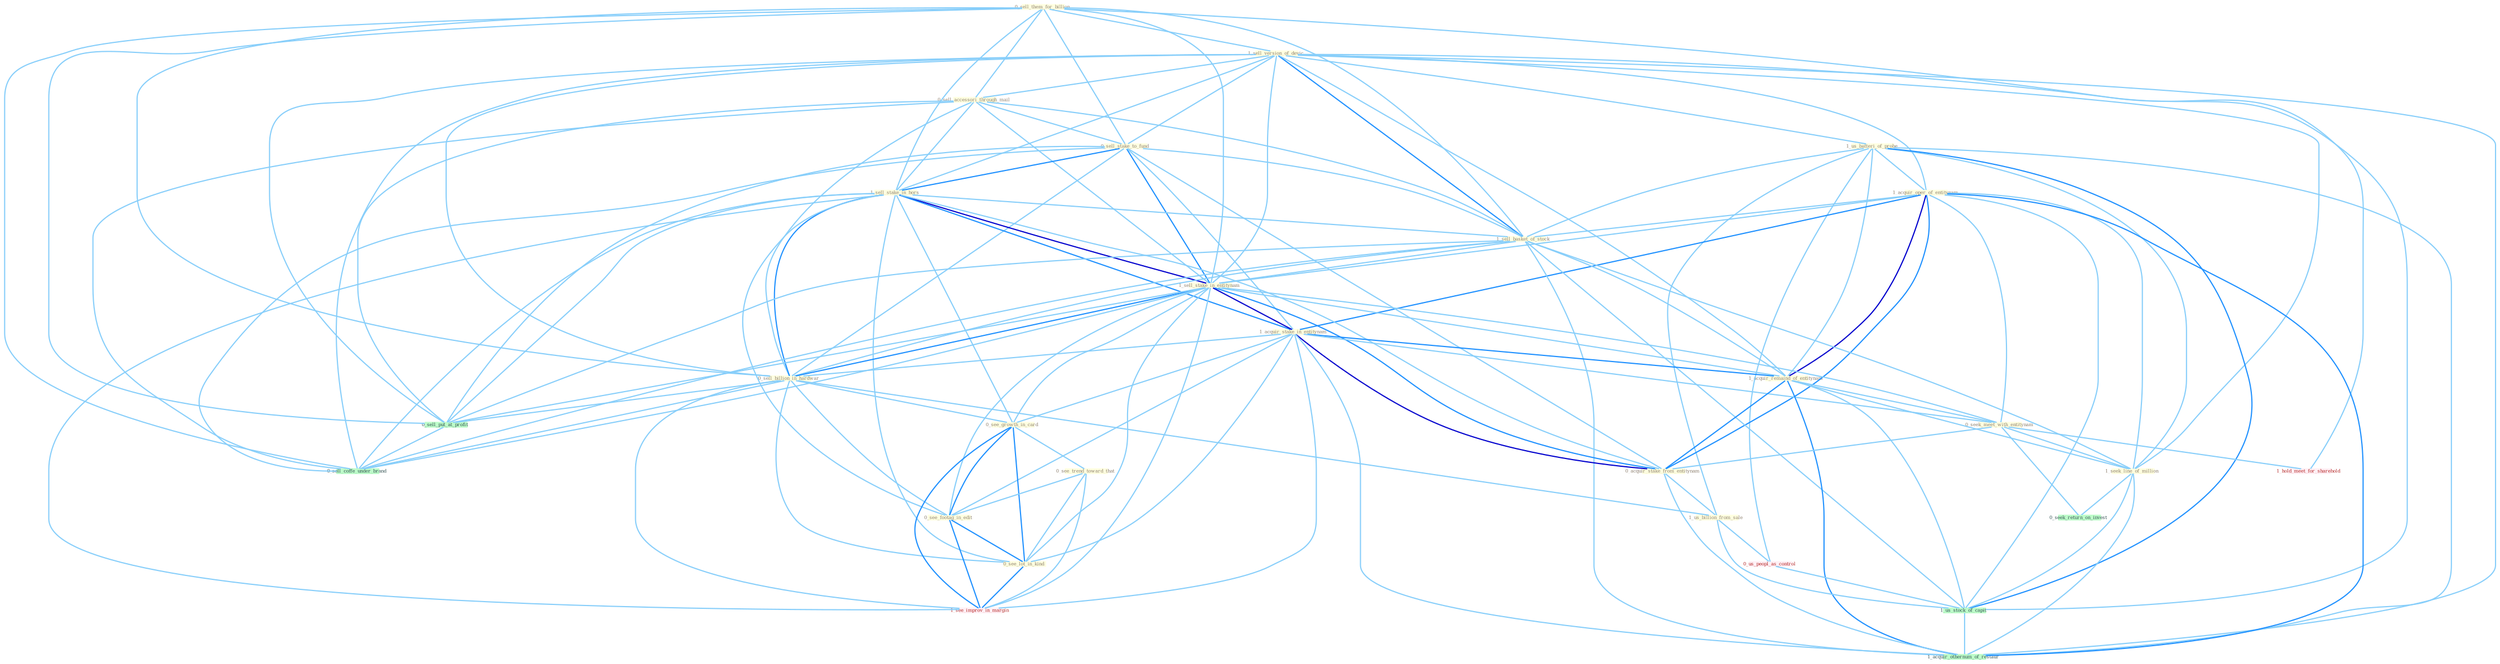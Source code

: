Graph G{ 
    node
    [shape=polygon,style=filled,width=.5,height=.06,color="#BDFCC9",fixedsize=true,fontsize=4,
    fontcolor="#2f4f4f"];
    {node
    [color="#ffffe0", fontcolor="#8b7d6b"] "0_sell_them_for_billion " "1_sell_version_of_devic " "0_sell_accessori_through_mail " "1_us_batteri_of_probe " "1_acquir_oper_of_entitynam " "0_sell_stake_to_fund " "1_sell_stake_in_hors " "1_sell_basket_of_stock " "1_sell_stake_in_entitynam " "1_acquir_stake_in_entitynam " "1_acquir_remaind_of_entitynam " "0_sell_billion_in_hardwar " "0_seek_meet_with_entitynam " "0_see_growth_in_card " "0_acquir_stake_from_entitynam " "1_us_billion_from_sale " "0_see_trend_toward_that " "0_see_footag_in_edit " "1_seek_line_of_million " "0_see_lot_in_kind "}
{node [color="#fff0f5", fontcolor="#b22222"] "0_us_peopl_as_control " "1_see_improv_in_margin " "1_hold_meet_for_sharehold "}
edge [color="#B0E2FF"];

	"0_sell_them_for_billion " -- "1_sell_version_of_devic " [w="1", color="#87cefa" ];
	"0_sell_them_for_billion " -- "0_sell_accessori_through_mail " [w="1", color="#87cefa" ];
	"0_sell_them_for_billion " -- "0_sell_stake_to_fund " [w="1", color="#87cefa" ];
	"0_sell_them_for_billion " -- "1_sell_stake_in_hors " [w="1", color="#87cefa" ];
	"0_sell_them_for_billion " -- "1_sell_basket_of_stock " [w="1", color="#87cefa" ];
	"0_sell_them_for_billion " -- "1_sell_stake_in_entitynam " [w="1", color="#87cefa" ];
	"0_sell_them_for_billion " -- "0_sell_billion_in_hardwar " [w="1", color="#87cefa" ];
	"0_sell_them_for_billion " -- "0_sell_put_at_profit " [w="1", color="#87cefa" ];
	"0_sell_them_for_billion " -- "0_sell_coffe_under_brand " [w="1", color="#87cefa" ];
	"0_sell_them_for_billion " -- "1_hold_meet_for_sharehold " [w="1", color="#87cefa" ];
	"1_sell_version_of_devic " -- "0_sell_accessori_through_mail " [w="1", color="#87cefa" ];
	"1_sell_version_of_devic " -- "1_us_batteri_of_probe " [w="1", color="#87cefa" ];
	"1_sell_version_of_devic " -- "1_acquir_oper_of_entitynam " [w="1", color="#87cefa" ];
	"1_sell_version_of_devic " -- "0_sell_stake_to_fund " [w="1", color="#87cefa" ];
	"1_sell_version_of_devic " -- "1_sell_stake_in_hors " [w="1", color="#87cefa" ];
	"1_sell_version_of_devic " -- "1_sell_basket_of_stock " [w="2", color="#1e90ff" , len=0.8];
	"1_sell_version_of_devic " -- "1_sell_stake_in_entitynam " [w="1", color="#87cefa" ];
	"1_sell_version_of_devic " -- "1_acquir_remaind_of_entitynam " [w="1", color="#87cefa" ];
	"1_sell_version_of_devic " -- "0_sell_billion_in_hardwar " [w="1", color="#87cefa" ];
	"1_sell_version_of_devic " -- "1_seek_line_of_million " [w="1", color="#87cefa" ];
	"1_sell_version_of_devic " -- "0_sell_put_at_profit " [w="1", color="#87cefa" ];
	"1_sell_version_of_devic " -- "1_us_stock_of_capit " [w="1", color="#87cefa" ];
	"1_sell_version_of_devic " -- "0_sell_coffe_under_brand " [w="1", color="#87cefa" ];
	"1_sell_version_of_devic " -- "1_acquir_othernum_of_restaur " [w="1", color="#87cefa" ];
	"0_sell_accessori_through_mail " -- "0_sell_stake_to_fund " [w="1", color="#87cefa" ];
	"0_sell_accessori_through_mail " -- "1_sell_stake_in_hors " [w="1", color="#87cefa" ];
	"0_sell_accessori_through_mail " -- "1_sell_basket_of_stock " [w="1", color="#87cefa" ];
	"0_sell_accessori_through_mail " -- "1_sell_stake_in_entitynam " [w="1", color="#87cefa" ];
	"0_sell_accessori_through_mail " -- "0_sell_billion_in_hardwar " [w="1", color="#87cefa" ];
	"0_sell_accessori_through_mail " -- "0_sell_put_at_profit " [w="1", color="#87cefa" ];
	"0_sell_accessori_through_mail " -- "0_sell_coffe_under_brand " [w="1", color="#87cefa" ];
	"1_us_batteri_of_probe " -- "1_acquir_oper_of_entitynam " [w="1", color="#87cefa" ];
	"1_us_batteri_of_probe " -- "1_sell_basket_of_stock " [w="1", color="#87cefa" ];
	"1_us_batteri_of_probe " -- "1_acquir_remaind_of_entitynam " [w="1", color="#87cefa" ];
	"1_us_batteri_of_probe " -- "1_us_billion_from_sale " [w="1", color="#87cefa" ];
	"1_us_batteri_of_probe " -- "1_seek_line_of_million " [w="1", color="#87cefa" ];
	"1_us_batteri_of_probe " -- "0_us_peopl_as_control " [w="1", color="#87cefa" ];
	"1_us_batteri_of_probe " -- "1_us_stock_of_capit " [w="2", color="#1e90ff" , len=0.8];
	"1_us_batteri_of_probe " -- "1_acquir_othernum_of_restaur " [w="1", color="#87cefa" ];
	"1_acquir_oper_of_entitynam " -- "1_sell_basket_of_stock " [w="1", color="#87cefa" ];
	"1_acquir_oper_of_entitynam " -- "1_sell_stake_in_entitynam " [w="1", color="#87cefa" ];
	"1_acquir_oper_of_entitynam " -- "1_acquir_stake_in_entitynam " [w="2", color="#1e90ff" , len=0.8];
	"1_acquir_oper_of_entitynam " -- "1_acquir_remaind_of_entitynam " [w="3", color="#0000cd" , len=0.6];
	"1_acquir_oper_of_entitynam " -- "0_seek_meet_with_entitynam " [w="1", color="#87cefa" ];
	"1_acquir_oper_of_entitynam " -- "0_acquir_stake_from_entitynam " [w="2", color="#1e90ff" , len=0.8];
	"1_acquir_oper_of_entitynam " -- "1_seek_line_of_million " [w="1", color="#87cefa" ];
	"1_acquir_oper_of_entitynam " -- "1_us_stock_of_capit " [w="1", color="#87cefa" ];
	"1_acquir_oper_of_entitynam " -- "1_acquir_othernum_of_restaur " [w="2", color="#1e90ff" , len=0.8];
	"0_sell_stake_to_fund " -- "1_sell_stake_in_hors " [w="2", color="#1e90ff" , len=0.8];
	"0_sell_stake_to_fund " -- "1_sell_basket_of_stock " [w="1", color="#87cefa" ];
	"0_sell_stake_to_fund " -- "1_sell_stake_in_entitynam " [w="2", color="#1e90ff" , len=0.8];
	"0_sell_stake_to_fund " -- "1_acquir_stake_in_entitynam " [w="1", color="#87cefa" ];
	"0_sell_stake_to_fund " -- "0_sell_billion_in_hardwar " [w="1", color="#87cefa" ];
	"0_sell_stake_to_fund " -- "0_acquir_stake_from_entitynam " [w="1", color="#87cefa" ];
	"0_sell_stake_to_fund " -- "0_sell_put_at_profit " [w="1", color="#87cefa" ];
	"0_sell_stake_to_fund " -- "0_sell_coffe_under_brand " [w="1", color="#87cefa" ];
	"1_sell_stake_in_hors " -- "1_sell_basket_of_stock " [w="1", color="#87cefa" ];
	"1_sell_stake_in_hors " -- "1_sell_stake_in_entitynam " [w="3", color="#0000cd" , len=0.6];
	"1_sell_stake_in_hors " -- "1_acquir_stake_in_entitynam " [w="2", color="#1e90ff" , len=0.8];
	"1_sell_stake_in_hors " -- "0_sell_billion_in_hardwar " [w="2", color="#1e90ff" , len=0.8];
	"1_sell_stake_in_hors " -- "0_see_growth_in_card " [w="1", color="#87cefa" ];
	"1_sell_stake_in_hors " -- "0_acquir_stake_from_entitynam " [w="1", color="#87cefa" ];
	"1_sell_stake_in_hors " -- "0_see_footag_in_edit " [w="1", color="#87cefa" ];
	"1_sell_stake_in_hors " -- "0_see_lot_in_kind " [w="1", color="#87cefa" ];
	"1_sell_stake_in_hors " -- "0_sell_put_at_profit " [w="1", color="#87cefa" ];
	"1_sell_stake_in_hors " -- "1_see_improv_in_margin " [w="1", color="#87cefa" ];
	"1_sell_stake_in_hors " -- "0_sell_coffe_under_brand " [w="1", color="#87cefa" ];
	"1_sell_basket_of_stock " -- "1_sell_stake_in_entitynam " [w="1", color="#87cefa" ];
	"1_sell_basket_of_stock " -- "1_acquir_remaind_of_entitynam " [w="1", color="#87cefa" ];
	"1_sell_basket_of_stock " -- "0_sell_billion_in_hardwar " [w="1", color="#87cefa" ];
	"1_sell_basket_of_stock " -- "1_seek_line_of_million " [w="1", color="#87cefa" ];
	"1_sell_basket_of_stock " -- "0_sell_put_at_profit " [w="1", color="#87cefa" ];
	"1_sell_basket_of_stock " -- "1_us_stock_of_capit " [w="1", color="#87cefa" ];
	"1_sell_basket_of_stock " -- "0_sell_coffe_under_brand " [w="1", color="#87cefa" ];
	"1_sell_basket_of_stock " -- "1_acquir_othernum_of_restaur " [w="1", color="#87cefa" ];
	"1_sell_stake_in_entitynam " -- "1_acquir_stake_in_entitynam " [w="3", color="#0000cd" , len=0.6];
	"1_sell_stake_in_entitynam " -- "1_acquir_remaind_of_entitynam " [w="1", color="#87cefa" ];
	"1_sell_stake_in_entitynam " -- "0_sell_billion_in_hardwar " [w="2", color="#1e90ff" , len=0.8];
	"1_sell_stake_in_entitynam " -- "0_seek_meet_with_entitynam " [w="1", color="#87cefa" ];
	"1_sell_stake_in_entitynam " -- "0_see_growth_in_card " [w="1", color="#87cefa" ];
	"1_sell_stake_in_entitynam " -- "0_acquir_stake_from_entitynam " [w="2", color="#1e90ff" , len=0.8];
	"1_sell_stake_in_entitynam " -- "0_see_footag_in_edit " [w="1", color="#87cefa" ];
	"1_sell_stake_in_entitynam " -- "0_see_lot_in_kind " [w="1", color="#87cefa" ];
	"1_sell_stake_in_entitynam " -- "0_sell_put_at_profit " [w="1", color="#87cefa" ];
	"1_sell_stake_in_entitynam " -- "1_see_improv_in_margin " [w="1", color="#87cefa" ];
	"1_sell_stake_in_entitynam " -- "0_sell_coffe_under_brand " [w="1", color="#87cefa" ];
	"1_acquir_stake_in_entitynam " -- "1_acquir_remaind_of_entitynam " [w="2", color="#1e90ff" , len=0.8];
	"1_acquir_stake_in_entitynam " -- "0_sell_billion_in_hardwar " [w="1", color="#87cefa" ];
	"1_acquir_stake_in_entitynam " -- "0_seek_meet_with_entitynam " [w="1", color="#87cefa" ];
	"1_acquir_stake_in_entitynam " -- "0_see_growth_in_card " [w="1", color="#87cefa" ];
	"1_acquir_stake_in_entitynam " -- "0_acquir_stake_from_entitynam " [w="3", color="#0000cd" , len=0.6];
	"1_acquir_stake_in_entitynam " -- "0_see_footag_in_edit " [w="1", color="#87cefa" ];
	"1_acquir_stake_in_entitynam " -- "0_see_lot_in_kind " [w="1", color="#87cefa" ];
	"1_acquir_stake_in_entitynam " -- "1_see_improv_in_margin " [w="1", color="#87cefa" ];
	"1_acquir_stake_in_entitynam " -- "1_acquir_othernum_of_restaur " [w="1", color="#87cefa" ];
	"1_acquir_remaind_of_entitynam " -- "0_seek_meet_with_entitynam " [w="1", color="#87cefa" ];
	"1_acquir_remaind_of_entitynam " -- "0_acquir_stake_from_entitynam " [w="2", color="#1e90ff" , len=0.8];
	"1_acquir_remaind_of_entitynam " -- "1_seek_line_of_million " [w="1", color="#87cefa" ];
	"1_acquir_remaind_of_entitynam " -- "1_us_stock_of_capit " [w="1", color="#87cefa" ];
	"1_acquir_remaind_of_entitynam " -- "1_acquir_othernum_of_restaur " [w="2", color="#1e90ff" , len=0.8];
	"0_sell_billion_in_hardwar " -- "0_see_growth_in_card " [w="1", color="#87cefa" ];
	"0_sell_billion_in_hardwar " -- "1_us_billion_from_sale " [w="1", color="#87cefa" ];
	"0_sell_billion_in_hardwar " -- "0_see_footag_in_edit " [w="1", color="#87cefa" ];
	"0_sell_billion_in_hardwar " -- "0_see_lot_in_kind " [w="1", color="#87cefa" ];
	"0_sell_billion_in_hardwar " -- "0_sell_put_at_profit " [w="1", color="#87cefa" ];
	"0_sell_billion_in_hardwar " -- "1_see_improv_in_margin " [w="1", color="#87cefa" ];
	"0_sell_billion_in_hardwar " -- "0_sell_coffe_under_brand " [w="1", color="#87cefa" ];
	"0_seek_meet_with_entitynam " -- "0_acquir_stake_from_entitynam " [w="1", color="#87cefa" ];
	"0_seek_meet_with_entitynam " -- "1_seek_line_of_million " [w="1", color="#87cefa" ];
	"0_seek_meet_with_entitynam " -- "0_seek_return_on_invest " [w="1", color="#87cefa" ];
	"0_seek_meet_with_entitynam " -- "1_hold_meet_for_sharehold " [w="1", color="#87cefa" ];
	"0_see_growth_in_card " -- "0_see_trend_toward_that " [w="1", color="#87cefa" ];
	"0_see_growth_in_card " -- "0_see_footag_in_edit " [w="2", color="#1e90ff" , len=0.8];
	"0_see_growth_in_card " -- "0_see_lot_in_kind " [w="2", color="#1e90ff" , len=0.8];
	"0_see_growth_in_card " -- "1_see_improv_in_margin " [w="2", color="#1e90ff" , len=0.8];
	"0_acquir_stake_from_entitynam " -- "1_us_billion_from_sale " [w="1", color="#87cefa" ];
	"0_acquir_stake_from_entitynam " -- "1_acquir_othernum_of_restaur " [w="1", color="#87cefa" ];
	"1_us_billion_from_sale " -- "0_us_peopl_as_control " [w="1", color="#87cefa" ];
	"1_us_billion_from_sale " -- "1_us_stock_of_capit " [w="1", color="#87cefa" ];
	"0_see_trend_toward_that " -- "0_see_footag_in_edit " [w="1", color="#87cefa" ];
	"0_see_trend_toward_that " -- "0_see_lot_in_kind " [w="1", color="#87cefa" ];
	"0_see_trend_toward_that " -- "1_see_improv_in_margin " [w="1", color="#87cefa" ];
	"0_see_footag_in_edit " -- "0_see_lot_in_kind " [w="2", color="#1e90ff" , len=0.8];
	"0_see_footag_in_edit " -- "1_see_improv_in_margin " [w="2", color="#1e90ff" , len=0.8];
	"1_seek_line_of_million " -- "0_seek_return_on_invest " [w="1", color="#87cefa" ];
	"1_seek_line_of_million " -- "1_us_stock_of_capit " [w="1", color="#87cefa" ];
	"1_seek_line_of_million " -- "1_acquir_othernum_of_restaur " [w="1", color="#87cefa" ];
	"0_see_lot_in_kind " -- "1_see_improv_in_margin " [w="2", color="#1e90ff" , len=0.8];
	"0_us_peopl_as_control " -- "1_us_stock_of_capit " [w="1", color="#87cefa" ];
	"0_sell_put_at_profit " -- "0_sell_coffe_under_brand " [w="1", color="#87cefa" ];
	"1_us_stock_of_capit " -- "1_acquir_othernum_of_restaur " [w="1", color="#87cefa" ];
}